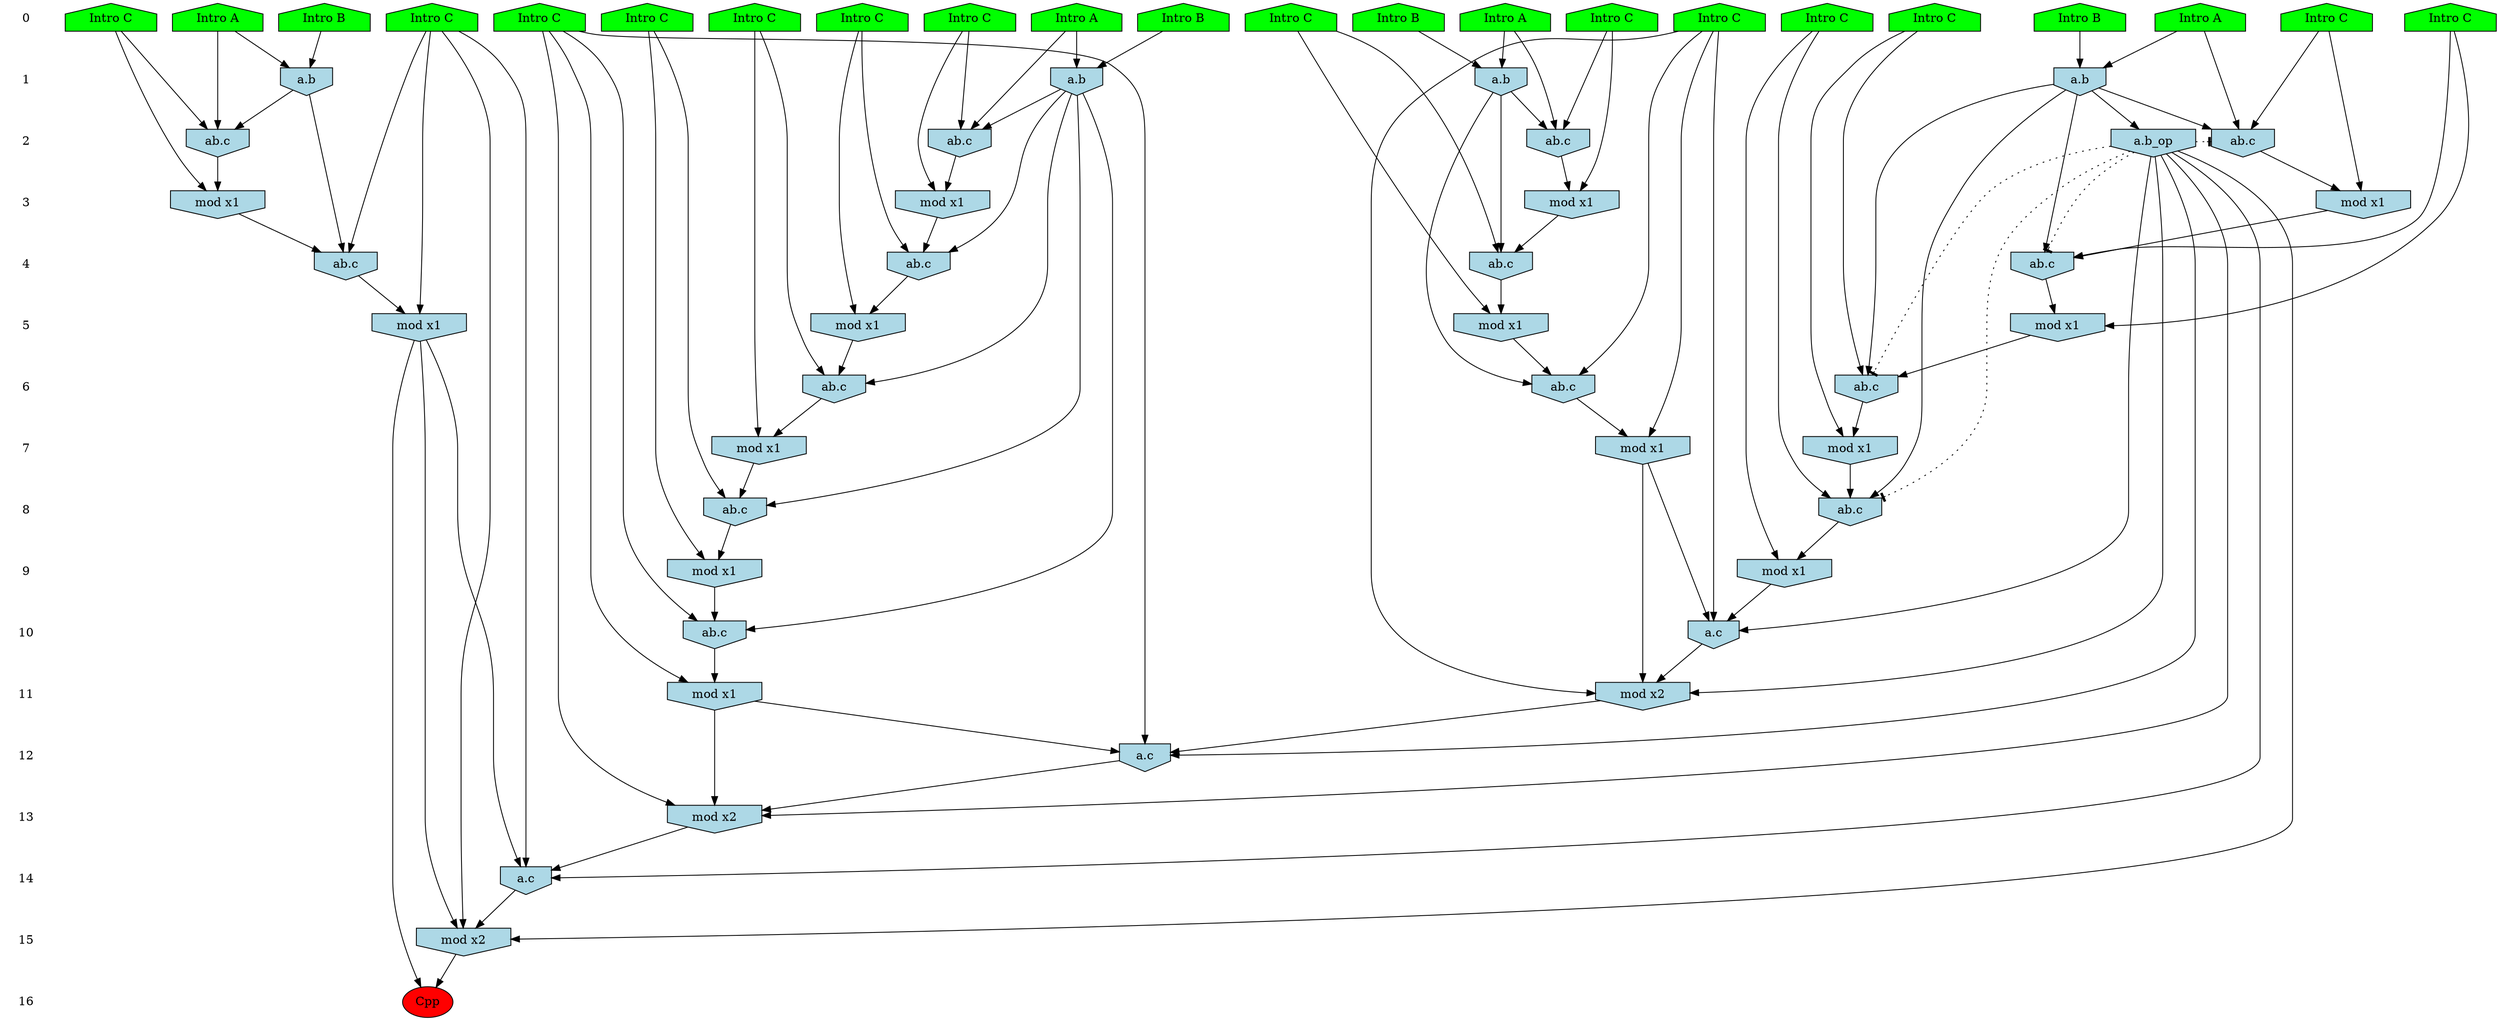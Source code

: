 /* Compression of 1 causal flows obtained in average at 1.718872E+01 t.u */
/* Compressed causal flows were: [3013] */
digraph G{
 ranksep=.5 ; 
{ rank = same ; "0" [shape=plaintext] ; node_1 [label ="Intro B", shape=house, style=filled, fillcolor=green] ;
node_2 [label ="Intro A", shape=house, style=filled, fillcolor=green] ;
node_3 [label ="Intro A", shape=house, style=filled, fillcolor=green] ;
node_4 [label ="Intro A", shape=house, style=filled, fillcolor=green] ;
node_5 [label ="Intro B", shape=house, style=filled, fillcolor=green] ;
node_6 [label ="Intro B", shape=house, style=filled, fillcolor=green] ;
node_7 [label ="Intro A", shape=house, style=filled, fillcolor=green] ;
node_8 [label ="Intro B", shape=house, style=filled, fillcolor=green] ;
node_9 [label ="Intro C", shape=house, style=filled, fillcolor=green] ;
node_10 [label ="Intro C", shape=house, style=filled, fillcolor=green] ;
node_11 [label ="Intro C", shape=house, style=filled, fillcolor=green] ;
node_12 [label ="Intro C", shape=house, style=filled, fillcolor=green] ;
node_13 [label ="Intro C", shape=house, style=filled, fillcolor=green] ;
node_14 [label ="Intro C", shape=house, style=filled, fillcolor=green] ;
node_15 [label ="Intro C", shape=house, style=filled, fillcolor=green] ;
node_16 [label ="Intro C", shape=house, style=filled, fillcolor=green] ;
node_17 [label ="Intro C", shape=house, style=filled, fillcolor=green] ;
node_18 [label ="Intro C", shape=house, style=filled, fillcolor=green] ;
node_19 [label ="Intro C", shape=house, style=filled, fillcolor=green] ;
node_20 [label ="Intro C", shape=house, style=filled, fillcolor=green] ;
node_21 [label ="Intro C", shape=house, style=filled, fillcolor=green] ;
node_22 [label ="Intro C", shape=house, style=filled, fillcolor=green] ;
}
{ rank = same ; "1" [shape=plaintext] ; node_23 [label="a.b", shape=invhouse, style=filled, fillcolor = lightblue] ;
node_25 [label="a.b", shape=invhouse, style=filled, fillcolor = lightblue] ;
node_26 [label="a.b", shape=invhouse, style=filled, fillcolor = lightblue] ;
node_30 [label="a.b", shape=invhouse, style=filled, fillcolor = lightblue] ;
}
{ rank = same ; "2" [shape=plaintext] ; node_24 [label="ab.c", shape=invhouse, style=filled, fillcolor = lightblue] ;
node_27 [label="ab.c", shape=invhouse, style=filled, fillcolor = lightblue] ;
node_33 [label="ab.c", shape=invhouse, style=filled, fillcolor = lightblue] ;
node_41 [label="a.b_op", shape=invhouse, style=filled, fillcolor = lightblue] ;
node_50 [label="ab.c", shape=invhouse, style=filled, fillcolor = lightblue] ;
}
{ rank = same ; "3" [shape=plaintext] ; node_28 [label="mod x1", shape=invhouse, style=filled, fillcolor = lightblue] ;
node_29 [label="mod x1", shape=invhouse, style=filled, fillcolor = lightblue] ;
node_34 [label="mod x1", shape=invhouse, style=filled, fillcolor = lightblue] ;
node_56 [label="mod x1", shape=invhouse, style=filled, fillcolor = lightblue] ;
}
{ rank = same ; "4" [shape=plaintext] ; node_31 [label="ab.c", shape=invhouse, style=filled, fillcolor = lightblue] ;
node_35 [label="ab.c", shape=invhouse, style=filled, fillcolor = lightblue] ;
node_42 [label="ab.c", shape=invhouse, style=filled, fillcolor = lightblue] ;
node_58 [label="ab.c", shape=invhouse, style=filled, fillcolor = lightblue] ;
}
{ rank = same ; "5" [shape=plaintext] ; node_32 [label="mod x1", shape=invhouse, style=filled, fillcolor = lightblue] ;
node_38 [label="mod x1", shape=invhouse, style=filled, fillcolor = lightblue] ;
node_43 [label="mod x1", shape=invhouse, style=filled, fillcolor = lightblue] ;
node_59 [label="mod x1", shape=invhouse, style=filled, fillcolor = lightblue] ;
}
{ rank = same ; "6" [shape=plaintext] ; node_36 [label="ab.c", shape=invhouse, style=filled, fillcolor = lightblue] ;
node_44 [label="ab.c", shape=invhouse, style=filled, fillcolor = lightblue] ;
node_45 [label="ab.c", shape=invhouse, style=filled, fillcolor = lightblue] ;
}
{ rank = same ; "7" [shape=plaintext] ; node_37 [label="mod x1", shape=invhouse, style=filled, fillcolor = lightblue] ;
node_46 [label="mod x1", shape=invhouse, style=filled, fillcolor = lightblue] ;
node_48 [label="mod x1", shape=invhouse, style=filled, fillcolor = lightblue] ;
}
{ rank = same ; "8" [shape=plaintext] ; node_39 [label="ab.c", shape=invhouse, style=filled, fillcolor = lightblue] ;
node_49 [label="ab.c", shape=invhouse, style=filled, fillcolor = lightblue] ;
}
{ rank = same ; "9" [shape=plaintext] ; node_40 [label="mod x1", shape=invhouse, style=filled, fillcolor = lightblue] ;
node_52 [label="mod x1", shape=invhouse, style=filled, fillcolor = lightblue] ;
}
{ rank = same ; "10" [shape=plaintext] ; node_47 [label="a.c", shape=invhouse, style=filled, fillcolor = lightblue] ;
node_53 [label="ab.c", shape=invhouse, style=filled, fillcolor = lightblue] ;
}
{ rank = same ; "11" [shape=plaintext] ; node_51 [label="mod x2", shape=invhouse, style=filled, fillcolor = lightblue] ;
node_54 [label="mod x1", shape=invhouse, style=filled, fillcolor = lightblue] ;
}
{ rank = same ; "12" [shape=plaintext] ; node_55 [label="a.c", shape=invhouse, style=filled, fillcolor = lightblue] ;
}
{ rank = same ; "13" [shape=plaintext] ; node_57 [label="mod x2", shape=invhouse, style=filled, fillcolor = lightblue] ;
}
{ rank = same ; "14" [shape=plaintext] ; node_60 [label="a.c", shape=invhouse, style=filled, fillcolor = lightblue] ;
}
{ rank = same ; "15" [shape=plaintext] ; node_61 [label="mod x2", shape=invhouse, style=filled, fillcolor = lightblue] ;
}
{ rank = same ; "16" [shape=plaintext] ; node_62 [label ="Cpp", style=filled, fillcolor=red] ;
}
"0" -> "1" [style="invis"]; 
"1" -> "2" [style="invis"]; 
"2" -> "3" [style="invis"]; 
"3" -> "4" [style="invis"]; 
"4" -> "5" [style="invis"]; 
"5" -> "6" [style="invis"]; 
"6" -> "7" [style="invis"]; 
"7" -> "8" [style="invis"]; 
"8" -> "9" [style="invis"]; 
"9" -> "10" [style="invis"]; 
"10" -> "11" [style="invis"]; 
"11" -> "12" [style="invis"]; 
"12" -> "13" [style="invis"]; 
"13" -> "14" [style="invis"]; 
"14" -> "15" [style="invis"]; 
"15" -> "16" [style="invis"]; 
node_6 -> node_23
node_7 -> node_23
node_7 -> node_24
node_22 -> node_24
node_23 -> node_24
node_3 -> node_25
node_5 -> node_25
node_1 -> node_26
node_2 -> node_26
node_3 -> node_27
node_21 -> node_27
node_25 -> node_27
node_22 -> node_28
node_24 -> node_28
node_21 -> node_29
node_27 -> node_29
node_4 -> node_30
node_8 -> node_30
node_13 -> node_31
node_25 -> node_31
node_29 -> node_31
node_13 -> node_32
node_31 -> node_32
node_2 -> node_33
node_20 -> node_33
node_26 -> node_33
node_20 -> node_34
node_33 -> node_34
node_12 -> node_35
node_26 -> node_35
node_34 -> node_35
node_19 -> node_36
node_25 -> node_36
node_32 -> node_36
node_19 -> node_37
node_36 -> node_37
node_12 -> node_38
node_35 -> node_38
node_16 -> node_39
node_25 -> node_39
node_37 -> node_39
node_16 -> node_40
node_39 -> node_40
node_25 -> node_41
node_10 -> node_42
node_23 -> node_42
node_28 -> node_42
node_10 -> node_43
node_42 -> node_43
node_9 -> node_44
node_23 -> node_44
node_43 -> node_44
node_17 -> node_45
node_26 -> node_45
node_38 -> node_45
node_9 -> node_46
node_44 -> node_46
node_9 -> node_47
node_40 -> node_47
node_41 -> node_47
node_46 -> node_47
node_17 -> node_48
node_45 -> node_48
node_15 -> node_49
node_26 -> node_49
node_48 -> node_49
node_4 -> node_50
node_18 -> node_50
node_30 -> node_50
node_9 -> node_51
node_41 -> node_51
node_46 -> node_51
node_47 -> node_51
node_15 -> node_52
node_49 -> node_52
node_14 -> node_53
node_26 -> node_53
node_52 -> node_53
node_14 -> node_54
node_53 -> node_54
node_14 -> node_55
node_41 -> node_55
node_51 -> node_55
node_54 -> node_55
node_18 -> node_56
node_50 -> node_56
node_14 -> node_57
node_41 -> node_57
node_54 -> node_57
node_55 -> node_57
node_11 -> node_58
node_30 -> node_58
node_56 -> node_58
node_11 -> node_59
node_58 -> node_59
node_11 -> node_60
node_41 -> node_60
node_57 -> node_60
node_59 -> node_60
node_11 -> node_61
node_41 -> node_61
node_59 -> node_61
node_60 -> node_61
node_59 -> node_62
node_61 -> node_62
node_41 -> node_39 [style=dotted, arrowhead = tee] 
node_41 -> node_36 [style=dotted, arrowhead = tee] 
node_41 -> node_31 [style=dotted, arrowhead = tee] 
node_41 -> node_27 [style=dotted, arrowhead = tee] 
}
/*
 Dot generation time: 0.000247
*/